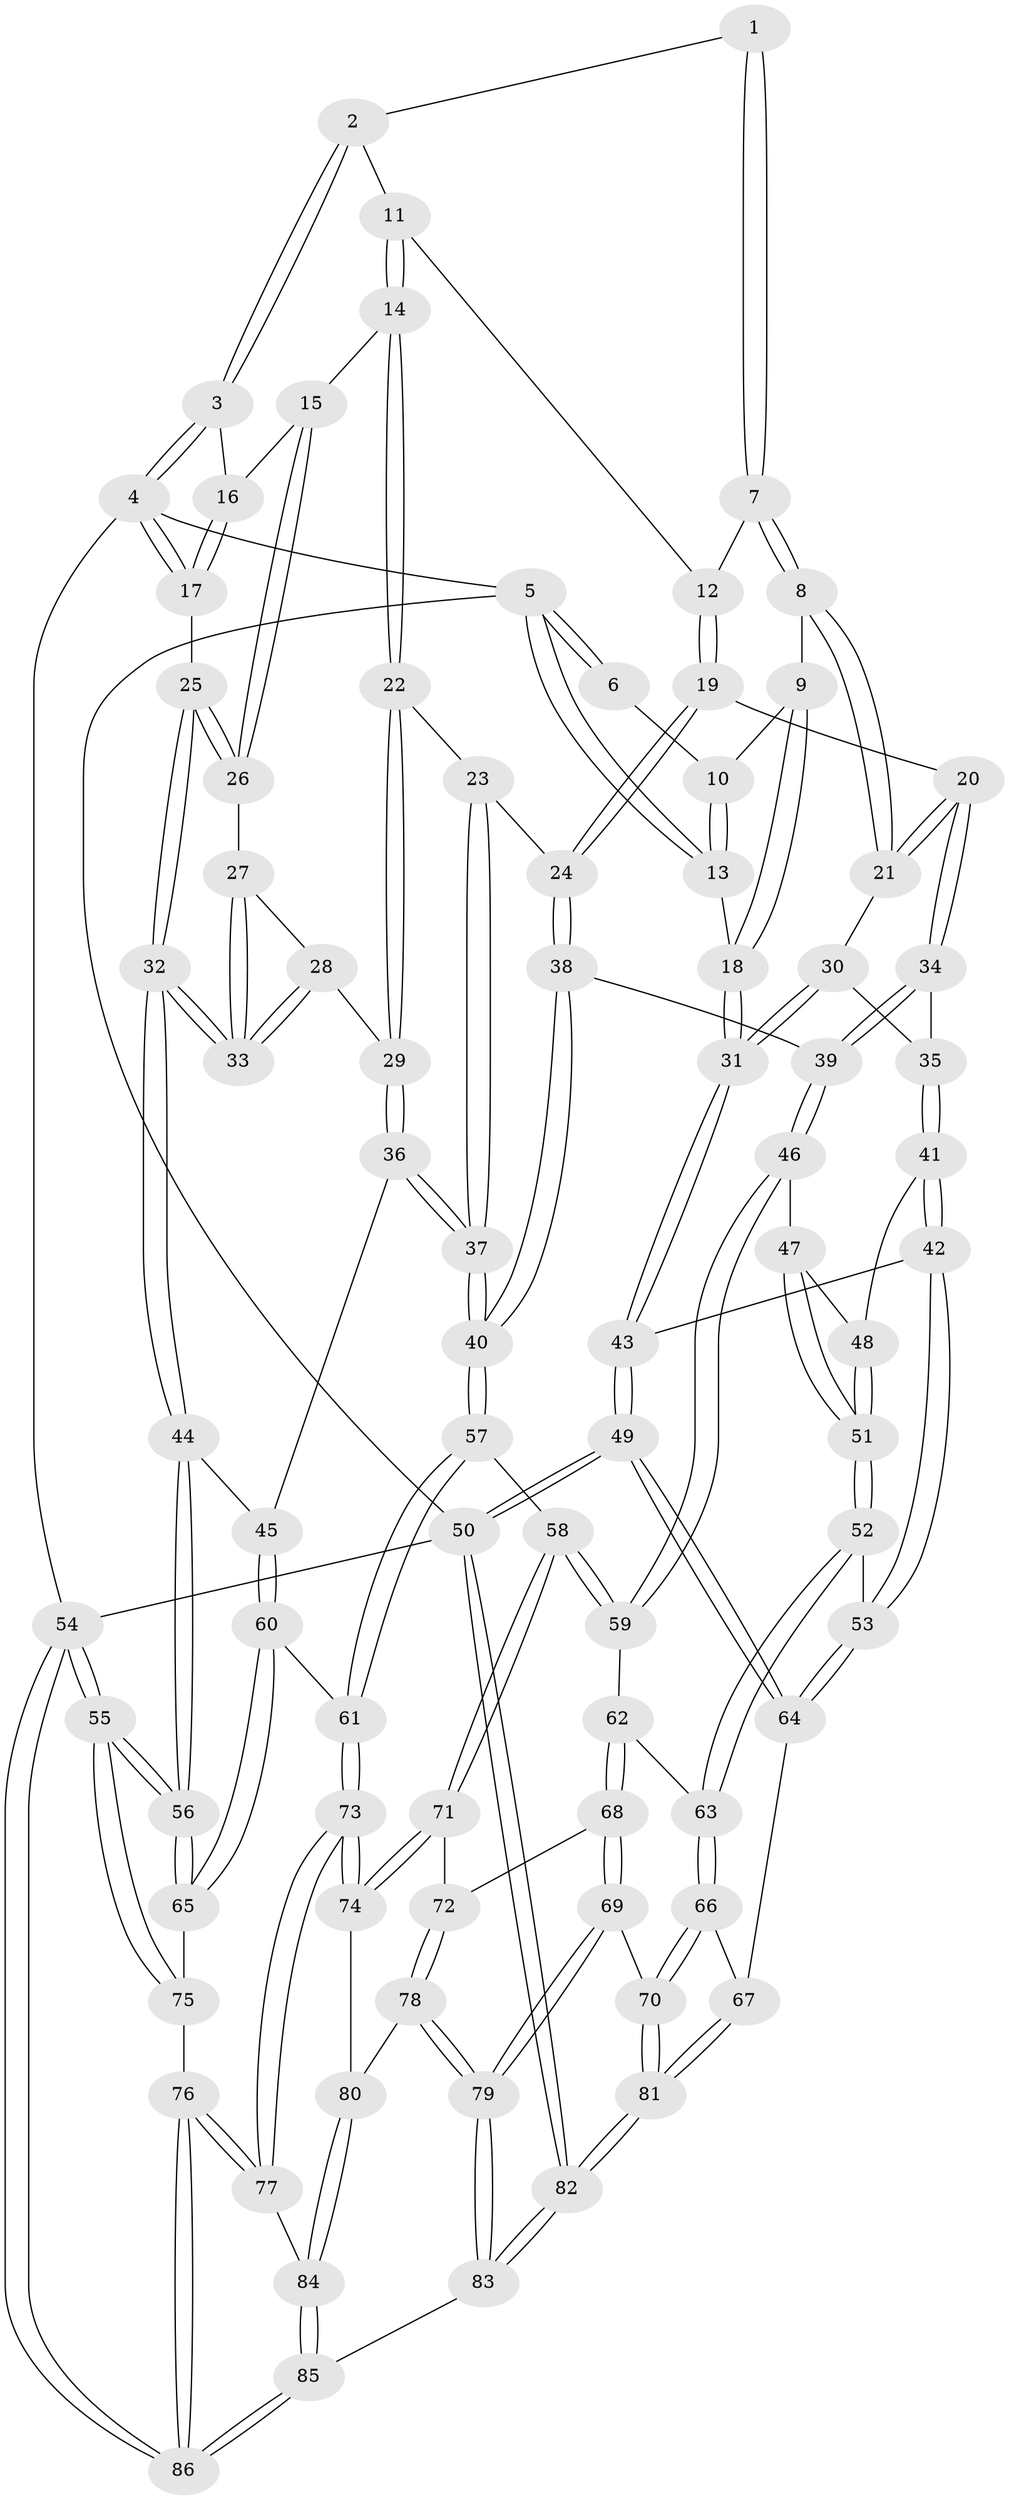 // coarse degree distribution, {3: 0.5, 4: 0.2222222222222222, 2: 0.08333333333333333, 5: 0.16666666666666666, 6: 0.027777777777777776}
// Generated by graph-tools (version 1.1) at 2025/54/03/04/25 22:54:30]
// undirected, 86 vertices, 212 edges
graph export_dot {
  node [color=gray90,style=filled];
  1 [pos="+0.5961402751325365+0"];
  2 [pos="+0.678433465109053+0"];
  3 [pos="+1+0"];
  4 [pos="+1+0"];
  5 [pos="+0+0"];
  6 [pos="+0.3289659129920269+0"];
  7 [pos="+0.4134701842041386+0.12560687167922727"];
  8 [pos="+0.3270861602283409+0.15094496310905775"];
  9 [pos="+0.31500683054052214+0.13363984239490967"];
  10 [pos="+0.30349646912093736+0.06825156495925962"];
  11 [pos="+0.6966950669906521+0.03830363987140209"];
  12 [pos="+0.5872297728561969+0.15534312724579932"];
  13 [pos="+0+0"];
  14 [pos="+0.7896145676581143+0.1397349103404933"];
  15 [pos="+0.8559513016263947+0.15648619782215867"];
  16 [pos="+0.8604679280043174+0.15326765520604257"];
  17 [pos="+1+0"];
  18 [pos="+0+0.13009142108018865"];
  19 [pos="+0.5659980877913474+0.2675511284211994"];
  20 [pos="+0.5221836394833193+0.29273121733124946"];
  21 [pos="+0.32602994208214764+0.18384942900194046"];
  22 [pos="+0.760513982533504+0.25953294876603106"];
  23 [pos="+0.7252035788404411+0.29856287396094233"];
  24 [pos="+0.6275414627938506+0.31451210990203426"];
  25 [pos="+1+0.2774448946311598"];
  26 [pos="+0.9019616868002369+0.20607507054654495"];
  27 [pos="+0.9006852362418096+0.23259681543146826"];
  28 [pos="+0.8870906877077539+0.33018333152512735"];
  29 [pos="+0.8572629045506158+0.35560542460951255"];
  30 [pos="+0.3048510530911575+0.23413070651634132"];
  31 [pos="+0+0.3357735938831855"];
  32 [pos="+1+0.41451662907977704"];
  33 [pos="+0.9994817871186295+0.3539256289679625"];
  34 [pos="+0.45927140711100983+0.4036565291552058"];
  35 [pos="+0.31769191647205647+0.313820218402196"];
  36 [pos="+0.8158043991055253+0.4905181729655252"];
  37 [pos="+0.7845964413075946+0.49672420610787504"];
  38 [pos="+0.6347488257342243+0.36913205027207335"];
  39 [pos="+0.466378157842304+0.4549507079621154"];
  40 [pos="+0.7055162368736236+0.5386559813342139"];
  41 [pos="+0.243237168933249+0.42646716062514367"];
  42 [pos="+0.04846416710956444+0.4354520406097846"];
  43 [pos="+0+0.3872647994851049"];
  44 [pos="+1+0.4421202082134896"];
  45 [pos="+0.8581652945916871+0.5038953419414379"];
  46 [pos="+0.4668743972293024+0.5152239917515341"];
  47 [pos="+0.4061563410793988+0.5117226509719491"];
  48 [pos="+0.2715092860795979+0.45653825177996193"];
  49 [pos="+0+0.7113260309873897"];
  50 [pos="+0+1"];
  51 [pos="+0.2455997945318035+0.6128244037587022"];
  52 [pos="+0.2367360734590826+0.6257044739132386"];
  53 [pos="+0.18712024457392534+0.6095410789888589"];
  54 [pos="+1+1"];
  55 [pos="+1+1"];
  56 [pos="+1+0.7407489020824001"];
  57 [pos="+0.7043284360255381+0.539983758720772"];
  58 [pos="+0.5716011106267818+0.5906922836125493"];
  59 [pos="+0.4839141964584386+0.5379914854826339"];
  60 [pos="+0.9407229419058447+0.7037152845581054"];
  61 [pos="+0.7897938875084631+0.7093809713015239"];
  62 [pos="+0.33842570529770855+0.6845818388251086"];
  63 [pos="+0.24661765336687702+0.6426168782473439"];
  64 [pos="+0.06443891148168909+0.730961009777767"];
  65 [pos="+1+0.7447188248396197"];
  66 [pos="+0.21404662173211444+0.7353633473845064"];
  67 [pos="+0.15597983825675427+0.7884354427305744"];
  68 [pos="+0.3556053819199294+0.739673332003314"];
  69 [pos="+0.3431381985652806+0.7999260433680566"];
  70 [pos="+0.3386171042300541+0.801355842701309"];
  71 [pos="+0.5625845853812813+0.6940607011885448"];
  72 [pos="+0.5428967000607903+0.7105925692304372"];
  73 [pos="+0.7399701343819577+0.8325964749056587"];
  74 [pos="+0.6417408115329479+0.7984336180375804"];
  75 [pos="+0.8458491317169857+0.8968230078239169"];
  76 [pos="+0.7908891343686515+0.9138581661558185"];
  77 [pos="+0.7882570833488505+0.9114012538368508"];
  78 [pos="+0.45179270594396526+0.8622564167069261"];
  79 [pos="+0.42853345331027476+0.8754031554779912"];
  80 [pos="+0.5746902380259351+0.8895900996611102"];
  81 [pos="+0.19339992856791316+0.9023942691063589"];
  82 [pos="+0.09905792672391285+1"];
  83 [pos="+0.3729719123033869+1"];
  84 [pos="+0.5881040768795038+0.9551109372717786"];
  85 [pos="+0.48113593279512734+1"];
  86 [pos="+0.7710412821220931+1"];
  1 -- 2;
  1 -- 7;
  1 -- 7;
  2 -- 3;
  2 -- 3;
  2 -- 11;
  3 -- 4;
  3 -- 4;
  3 -- 16;
  4 -- 5;
  4 -- 17;
  4 -- 17;
  4 -- 54;
  5 -- 6;
  5 -- 6;
  5 -- 13;
  5 -- 13;
  5 -- 50;
  6 -- 10;
  7 -- 8;
  7 -- 8;
  7 -- 12;
  8 -- 9;
  8 -- 21;
  8 -- 21;
  9 -- 10;
  9 -- 18;
  9 -- 18;
  10 -- 13;
  10 -- 13;
  11 -- 12;
  11 -- 14;
  11 -- 14;
  12 -- 19;
  12 -- 19;
  13 -- 18;
  14 -- 15;
  14 -- 22;
  14 -- 22;
  15 -- 16;
  15 -- 26;
  15 -- 26;
  16 -- 17;
  16 -- 17;
  17 -- 25;
  18 -- 31;
  18 -- 31;
  19 -- 20;
  19 -- 24;
  19 -- 24;
  20 -- 21;
  20 -- 21;
  20 -- 34;
  20 -- 34;
  21 -- 30;
  22 -- 23;
  22 -- 29;
  22 -- 29;
  23 -- 24;
  23 -- 37;
  23 -- 37;
  24 -- 38;
  24 -- 38;
  25 -- 26;
  25 -- 26;
  25 -- 32;
  25 -- 32;
  26 -- 27;
  27 -- 28;
  27 -- 33;
  27 -- 33;
  28 -- 29;
  28 -- 33;
  28 -- 33;
  29 -- 36;
  29 -- 36;
  30 -- 31;
  30 -- 31;
  30 -- 35;
  31 -- 43;
  31 -- 43;
  32 -- 33;
  32 -- 33;
  32 -- 44;
  32 -- 44;
  34 -- 35;
  34 -- 39;
  34 -- 39;
  35 -- 41;
  35 -- 41;
  36 -- 37;
  36 -- 37;
  36 -- 45;
  37 -- 40;
  37 -- 40;
  38 -- 39;
  38 -- 40;
  38 -- 40;
  39 -- 46;
  39 -- 46;
  40 -- 57;
  40 -- 57;
  41 -- 42;
  41 -- 42;
  41 -- 48;
  42 -- 43;
  42 -- 53;
  42 -- 53;
  43 -- 49;
  43 -- 49;
  44 -- 45;
  44 -- 56;
  44 -- 56;
  45 -- 60;
  45 -- 60;
  46 -- 47;
  46 -- 59;
  46 -- 59;
  47 -- 48;
  47 -- 51;
  47 -- 51;
  48 -- 51;
  48 -- 51;
  49 -- 50;
  49 -- 50;
  49 -- 64;
  49 -- 64;
  50 -- 82;
  50 -- 82;
  50 -- 54;
  51 -- 52;
  51 -- 52;
  52 -- 53;
  52 -- 63;
  52 -- 63;
  53 -- 64;
  53 -- 64;
  54 -- 55;
  54 -- 55;
  54 -- 86;
  54 -- 86;
  55 -- 56;
  55 -- 56;
  55 -- 75;
  55 -- 75;
  56 -- 65;
  56 -- 65;
  57 -- 58;
  57 -- 61;
  57 -- 61;
  58 -- 59;
  58 -- 59;
  58 -- 71;
  58 -- 71;
  59 -- 62;
  60 -- 61;
  60 -- 65;
  60 -- 65;
  61 -- 73;
  61 -- 73;
  62 -- 63;
  62 -- 68;
  62 -- 68;
  63 -- 66;
  63 -- 66;
  64 -- 67;
  65 -- 75;
  66 -- 67;
  66 -- 70;
  66 -- 70;
  67 -- 81;
  67 -- 81;
  68 -- 69;
  68 -- 69;
  68 -- 72;
  69 -- 70;
  69 -- 79;
  69 -- 79;
  70 -- 81;
  70 -- 81;
  71 -- 72;
  71 -- 74;
  71 -- 74;
  72 -- 78;
  72 -- 78;
  73 -- 74;
  73 -- 74;
  73 -- 77;
  73 -- 77;
  74 -- 80;
  75 -- 76;
  76 -- 77;
  76 -- 77;
  76 -- 86;
  76 -- 86;
  77 -- 84;
  78 -- 79;
  78 -- 79;
  78 -- 80;
  79 -- 83;
  79 -- 83;
  80 -- 84;
  80 -- 84;
  81 -- 82;
  81 -- 82;
  82 -- 83;
  82 -- 83;
  83 -- 85;
  84 -- 85;
  84 -- 85;
  85 -- 86;
  85 -- 86;
}

